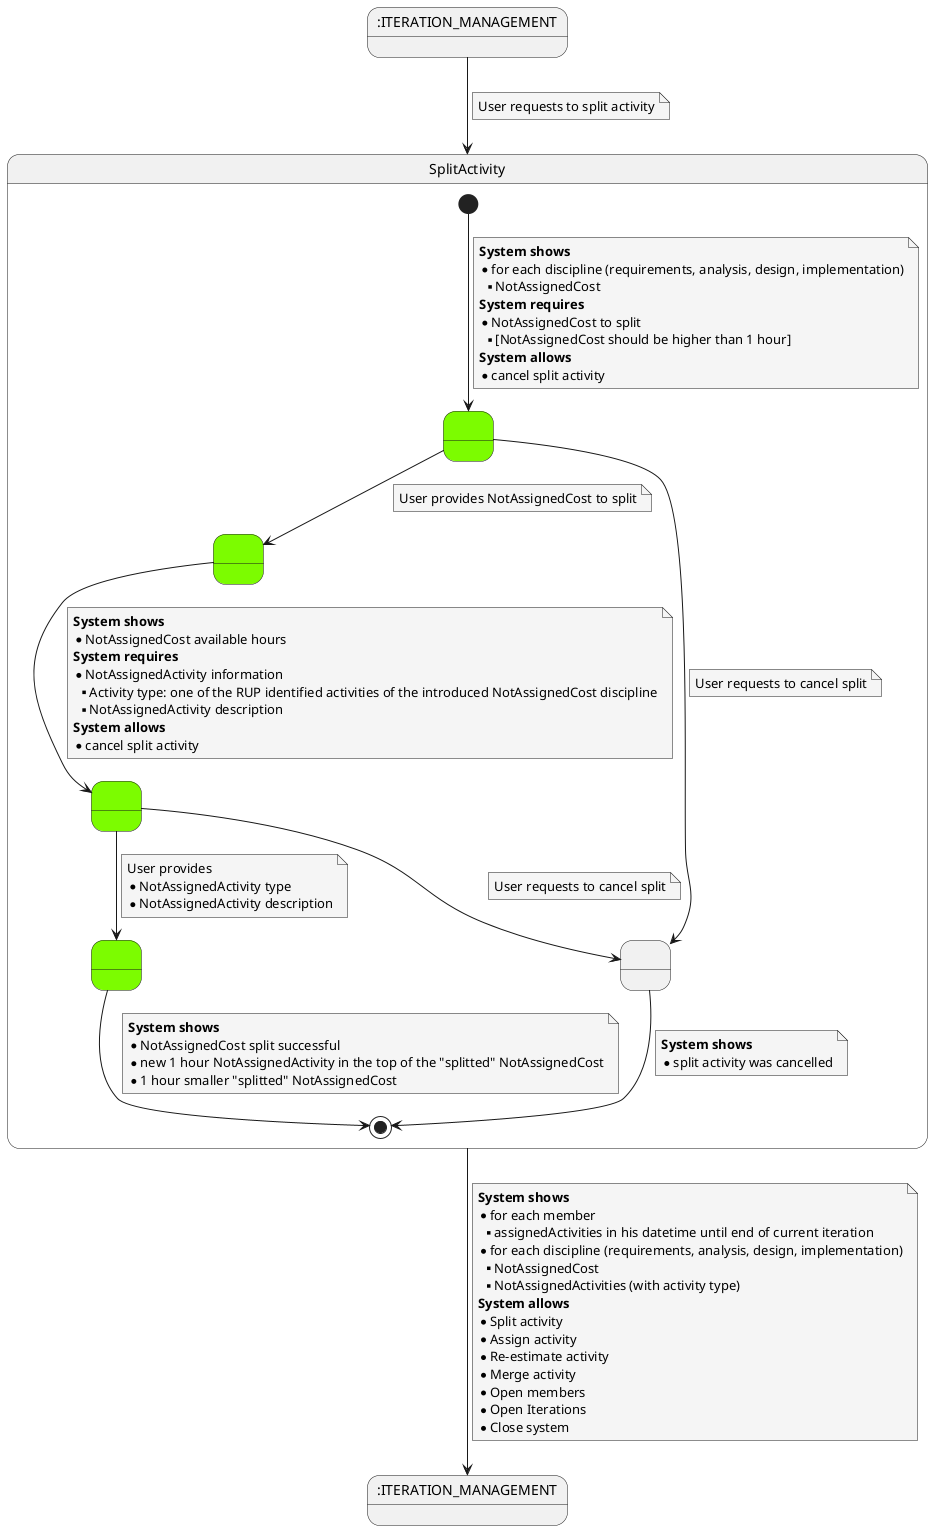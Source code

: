 @startuml

skinparam {
    NoteBackgroundColor #whiteSmoke
}


    state ITERATION_MANAGEMENT_STARTS as ":ITERATION_MANAGEMENT"
    state ITERATION_MANAGEMENT_ENDS as ":ITERATION_MANAGEMENT"


    ITERATION_MANAGEMENT_STARTS --> SplitActivity
    note on link
        User requests to split activity
    end note

    state SplitActivity {
        state 2 as " " #LawnGreen
        state 0 as " " #LawnGreen
        state 4 as " " #LawnGreen
        state 8 as " " #LawnGreen
        state 10 as " "


    [*] --> 2
    note on link
    <b>System shows</b>
    * for each discipline (requirements, analysis, design, implementation)
    ** NotAssignedCost
    <b>System requires</b>
    * NotAssignedCost to split
    ** [NotAssignedCost should be higher than 1 hour]
    <b>System allows</b>
    * cancel split activity
    end note

    2 --> 10
    note on link
        User requests to cancel split
    end note

    2 --> 4
    note on link
        User provides NotAssignedCost to split
    end note

    4 --> 0
    note on link
        <b>System shows</b>
        * NotAssignedCost available hours
        <b>System requires</b>
        * NotAssignedActivity information
        ** Activity type: one of the RUP identified activities of the introduced NotAssignedCost discipline
        ** NotAssignedActivity description
        <b>System allows</b>
        * cancel split activity
    end note

    0 --> 10
    note on link
        User requests to cancel split
    end note

    0 --> 8
    note on link
        User provides
        * NotAssignedActivity type
        * NotAssignedActivity description
    end note

    8 --> [*]
    note on link
        <b>System shows</b>
        * NotAssignedCost split successful
        * new 1 hour NotAssignedActivity in the top of the "splitted" NotAssignedCost
        * 1 hour smaller "splitted" NotAssignedCost
    end note

    10 --> [*]
    note on link
         <b>System shows</b>
         * split activity was cancelled
    end note

    }


    SplitActivity --> ITERATION_MANAGEMENT_ENDS
    note on link
             <b>System shows</b>
             * for each member
             **assignedActivities in his datetime until end of current iteration
             * for each discipline (requirements, analysis, design, implementation)
             ** NotAssignedCost
             ** NotAssignedActivities (with activity type)
             <b>System allows</b>
             * Split activity
             * Assign activity
             * Re-estimate activity
             * Merge activity
             * Open members
             * Open Iterations
             * Close system
        end note

@enduml
